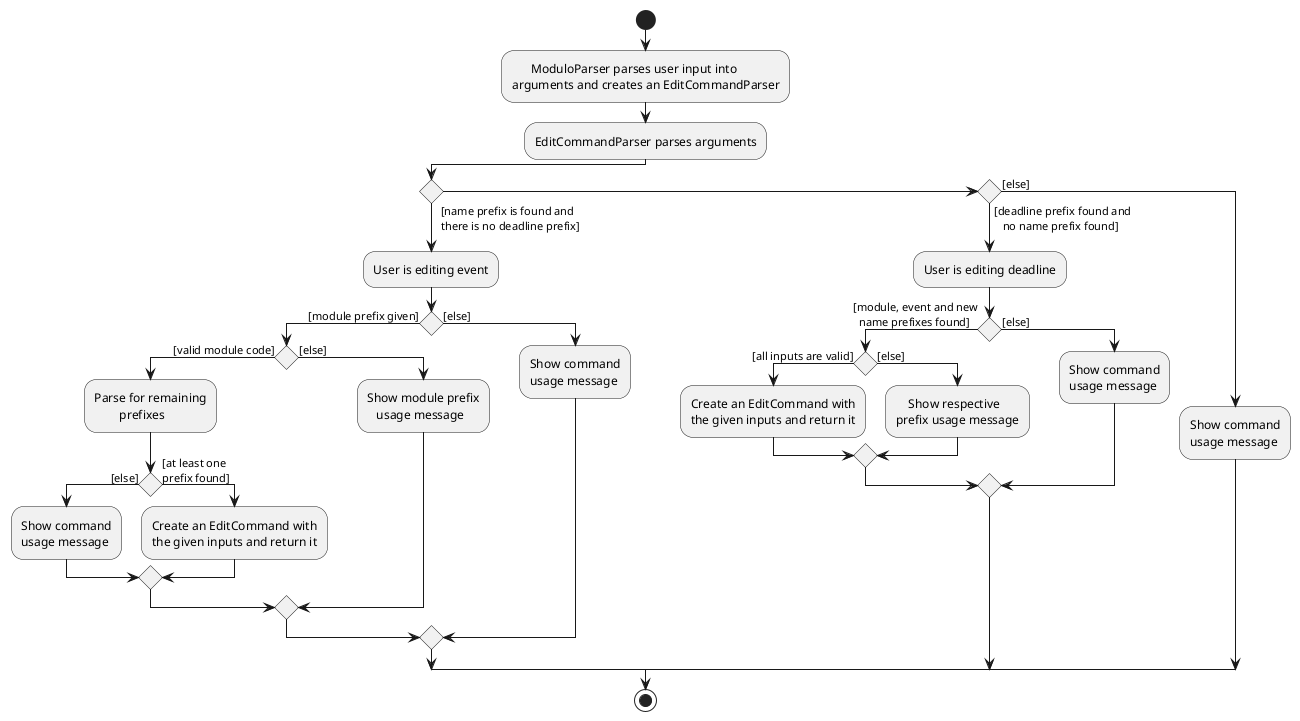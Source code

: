 @startuml
start
:      ModuloParser parses user input into
arguments and creates an EditCommandParser;

:EditCommandParser parses arguments;

if() then(  [name prefix is found and
  there is no deadline prefix])
    :User is editing event;
    if() then([module prefix given])
    if() then([valid module code])
    :Parse for remaining
            prefixes;
    if() then([else])
    :Show command
    usage message;
    else([at least one
prefix found])
:Create an EditCommand with
the given inputs and return it;
    endif
    else ([else])
    :Show module prefix
       usage message;
    endif
    else ([else])
    :Show command
    usage message;
    endif
else if() then([deadline prefix found and
   no name prefix found])
:User is editing deadline;
if() then( [module, event and new
   name prefixes found])
if() then([all inputs are valid])
:Create an EditCommand with
the given inputs and return it;
else ([else])
:    Show respective
prefix usage message;
endif
else ([else])
:Show command
usage message;
endif
else ([else])
:Show command
usage message;

endif
stop
@enduml
